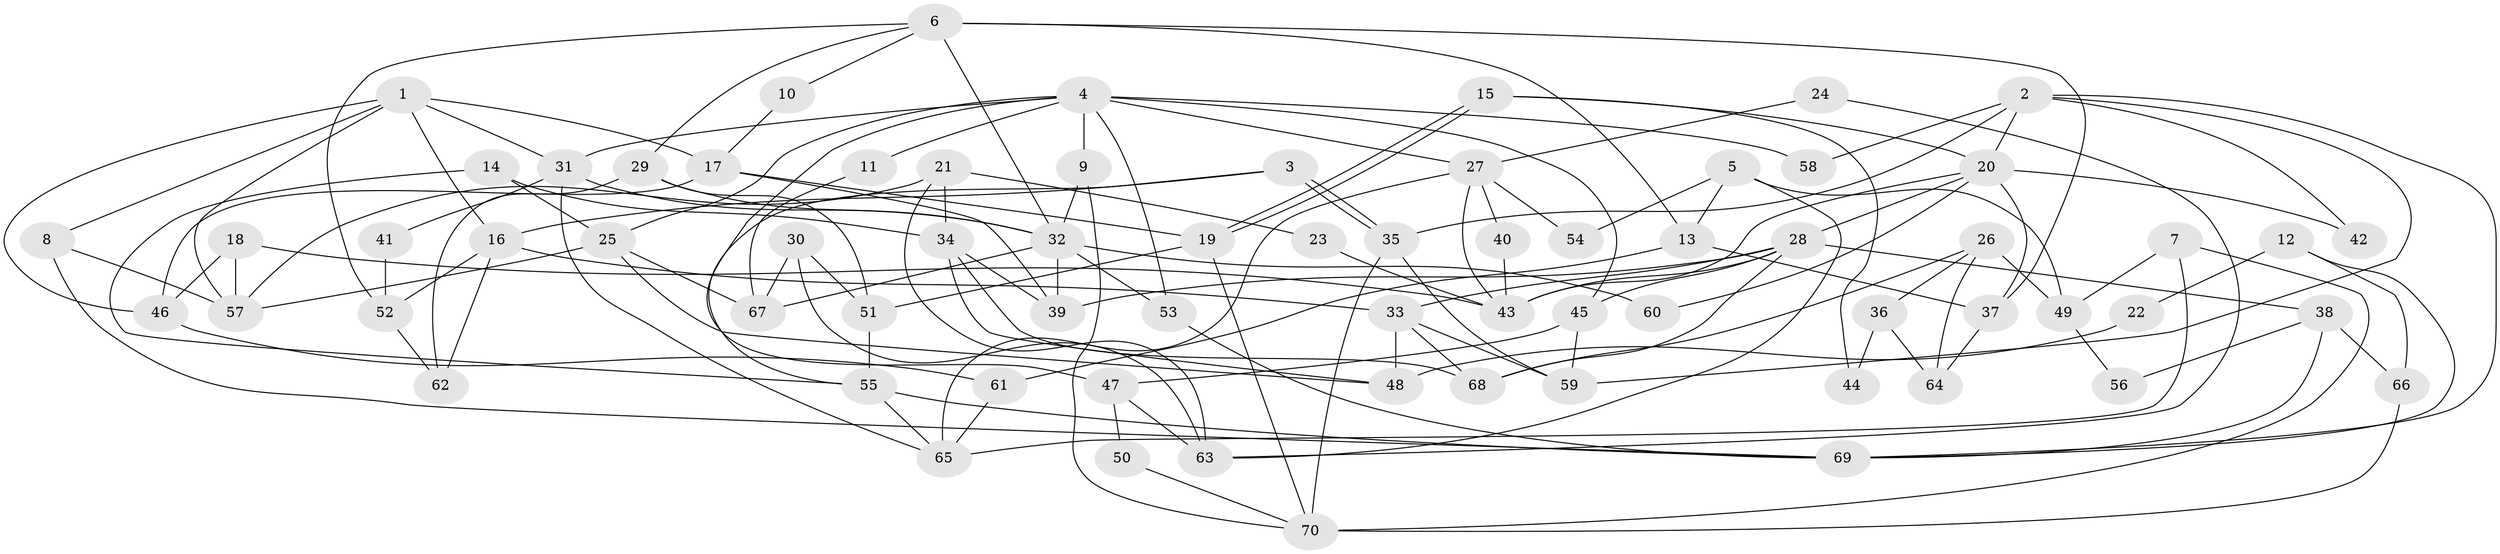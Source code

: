 // Generated by graph-tools (version 1.1) at 2025/50/03/09/25 03:50:09]
// undirected, 70 vertices, 140 edges
graph export_dot {
graph [start="1"]
  node [color=gray90,style=filled];
  1;
  2;
  3;
  4;
  5;
  6;
  7;
  8;
  9;
  10;
  11;
  12;
  13;
  14;
  15;
  16;
  17;
  18;
  19;
  20;
  21;
  22;
  23;
  24;
  25;
  26;
  27;
  28;
  29;
  30;
  31;
  32;
  33;
  34;
  35;
  36;
  37;
  38;
  39;
  40;
  41;
  42;
  43;
  44;
  45;
  46;
  47;
  48;
  49;
  50;
  51;
  52;
  53;
  54;
  55;
  56;
  57;
  58;
  59;
  60;
  61;
  62;
  63;
  64;
  65;
  66;
  67;
  68;
  69;
  70;
  1 -- 8;
  1 -- 46;
  1 -- 16;
  1 -- 17;
  1 -- 31;
  1 -- 57;
  2 -- 59;
  2 -- 69;
  2 -- 20;
  2 -- 35;
  2 -- 42;
  2 -- 58;
  3 -- 16;
  3 -- 35;
  3 -- 35;
  3 -- 55;
  4 -- 31;
  4 -- 9;
  4 -- 11;
  4 -- 25;
  4 -- 27;
  4 -- 45;
  4 -- 47;
  4 -- 53;
  4 -- 58;
  5 -- 13;
  5 -- 63;
  5 -- 49;
  5 -- 54;
  6 -- 29;
  6 -- 32;
  6 -- 10;
  6 -- 13;
  6 -- 37;
  6 -- 52;
  7 -- 70;
  7 -- 65;
  7 -- 49;
  8 -- 69;
  8 -- 57;
  9 -- 70;
  9 -- 32;
  10 -- 17;
  11 -- 67;
  12 -- 69;
  12 -- 66;
  12 -- 22;
  13 -- 61;
  13 -- 37;
  14 -- 25;
  14 -- 34;
  14 -- 55;
  15 -- 20;
  15 -- 19;
  15 -- 19;
  15 -- 44;
  16 -- 62;
  16 -- 33;
  16 -- 52;
  17 -- 19;
  17 -- 39;
  17 -- 46;
  18 -- 57;
  18 -- 43;
  18 -- 46;
  19 -- 51;
  19 -- 70;
  20 -- 37;
  20 -- 28;
  20 -- 42;
  20 -- 43;
  20 -- 60;
  21 -- 57;
  21 -- 34;
  21 -- 23;
  21 -- 63;
  22 -- 48;
  23 -- 43;
  24 -- 27;
  24 -- 63;
  25 -- 48;
  25 -- 57;
  25 -- 67;
  26 -- 68;
  26 -- 49;
  26 -- 36;
  26 -- 64;
  27 -- 43;
  27 -- 40;
  27 -- 54;
  27 -- 65;
  28 -- 45;
  28 -- 33;
  28 -- 38;
  28 -- 39;
  28 -- 43;
  28 -- 68;
  29 -- 32;
  29 -- 51;
  29 -- 62;
  30 -- 67;
  30 -- 63;
  30 -- 51;
  31 -- 65;
  31 -- 32;
  31 -- 41;
  32 -- 39;
  32 -- 53;
  32 -- 60;
  32 -- 67;
  33 -- 48;
  33 -- 59;
  33 -- 68;
  34 -- 68;
  34 -- 39;
  34 -- 48;
  35 -- 59;
  35 -- 70;
  36 -- 64;
  36 -- 44;
  37 -- 64;
  38 -- 69;
  38 -- 56;
  38 -- 66;
  40 -- 43;
  41 -- 52;
  45 -- 59;
  45 -- 47;
  46 -- 61;
  47 -- 50;
  47 -- 63;
  49 -- 56;
  50 -- 70;
  51 -- 55;
  52 -- 62;
  53 -- 69;
  55 -- 65;
  55 -- 69;
  61 -- 65;
  66 -- 70;
}
